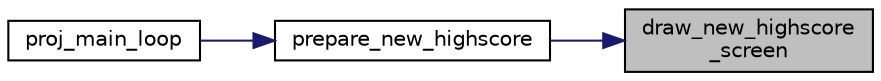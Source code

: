 digraph "draw_new_highscore_screen"
{
 // LATEX_PDF_SIZE
  edge [fontname="Helvetica",fontsize="10",labelfontname="Helvetica",labelfontsize="10"];
  node [fontname="Helvetica",fontsize="10",shape=record];
  rankdir="RL";
  Node1 [label="draw_new_highscore\l_screen",height=0.2,width=0.4,color="black", fillcolor="grey75", style="filled", fontcolor="black",tooltip="Draws the new highscore screen on the background buffer."];
  Node1 -> Node2 [dir="back",color="midnightblue",fontsize="10",style="solid",fontname="Helvetica"];
  Node2 [label="prepare_new_highscore",height=0.2,width=0.4,color="black", fillcolor="white", style="filled",URL="$group__highscore.html#gafa817da540f040d451b9103c245454af",tooltip="Prepares the new_highscore screen."];
  Node2 -> Node3 [dir="back",color="midnightblue",fontsize="10",style="solid",fontname="Helvetica"];
  Node3 [label="proj_main_loop",height=0.2,width=0.4,color="black", fillcolor="white", style="filled",URL="$proj_8c.html#a2a16f651eccbd248e1ad3b3b924b143b",tooltip=" "];
}
